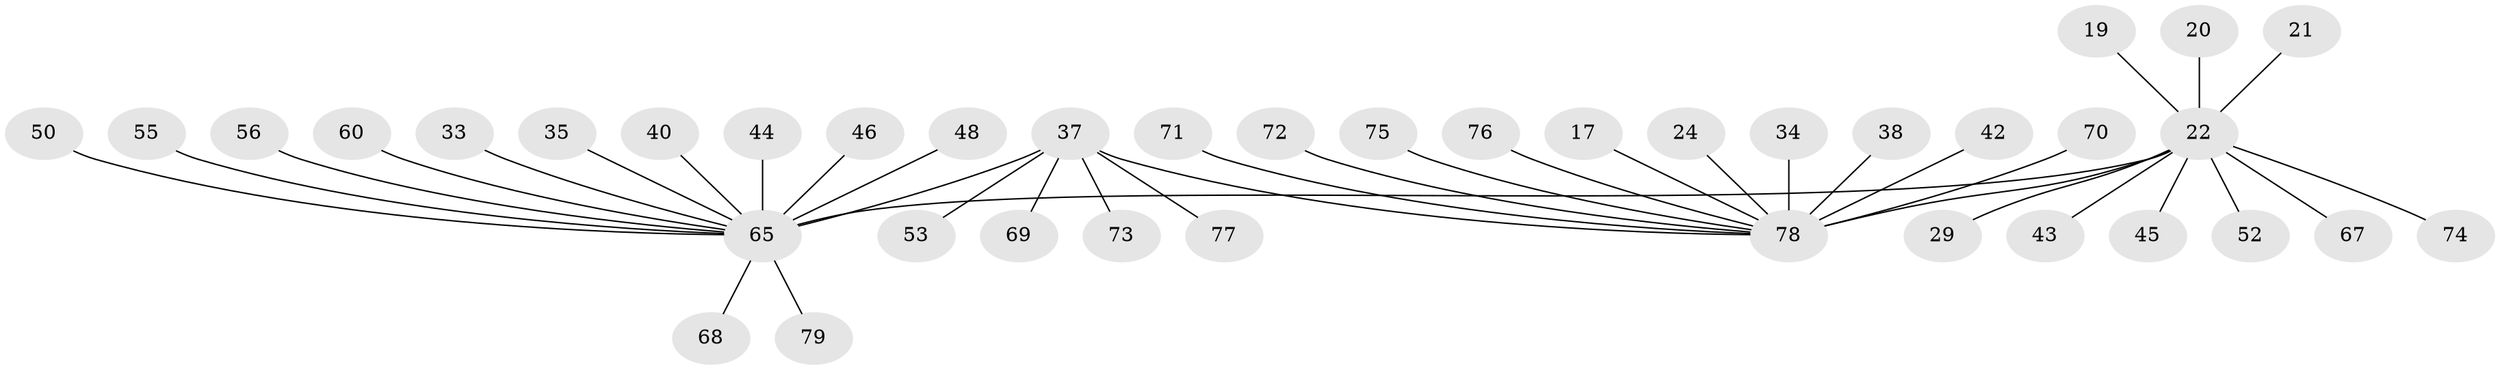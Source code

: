 // original degree distribution, {14: 0.012658227848101266, 2: 0.189873417721519, 8: 0.012658227848101266, 9: 0.012658227848101266, 5: 0.02531645569620253, 7: 0.012658227848101266, 6: 0.012658227848101266, 4: 0.0379746835443038, 3: 0.06329113924050633, 1: 0.6075949367088608, 11: 0.012658227848101266}
// Generated by graph-tools (version 1.1) at 2025/48/03/09/25 04:48:13]
// undirected, 39 vertices, 39 edges
graph export_dot {
graph [start="1"]
  node [color=gray90,style=filled];
  17;
  19;
  20;
  21;
  22 [super="+4"];
  24;
  29;
  33;
  34;
  35;
  37 [super="+9+16"];
  38 [super="+32"];
  40;
  42;
  43 [super="+7"];
  44 [super="+14"];
  45;
  46;
  48;
  50;
  52;
  53 [super="+41"];
  55;
  56;
  60;
  65 [super="+27+30"];
  67;
  68;
  69;
  70 [super="+23+47"];
  71;
  72;
  73 [super="+11"];
  74;
  75;
  76;
  77;
  78 [super="+31+64+66"];
  79 [super="+57"];
  17 -- 78;
  19 -- 22;
  20 -- 22;
  21 -- 22;
  22 -- 65 [weight=3];
  22 -- 67;
  22 -- 74;
  22 -- 45;
  22 -- 78 [weight=4];
  22 -- 52;
  22 -- 29;
  22 -- 43;
  24 -- 78;
  33 -- 65;
  34 -- 78;
  35 -- 65;
  37 -- 69;
  37 -- 77;
  37 -- 65 [weight=2];
  37 -- 73;
  37 -- 53;
  37 -- 78;
  38 -- 78;
  40 -- 65;
  42 -- 78;
  44 -- 65;
  46 -- 65;
  48 -- 65;
  50 -- 65;
  55 -- 65;
  56 -- 65;
  60 -- 65;
  65 -- 68;
  65 -- 79;
  70 -- 78;
  71 -- 78;
  72 -- 78;
  75 -- 78;
  76 -- 78;
}
